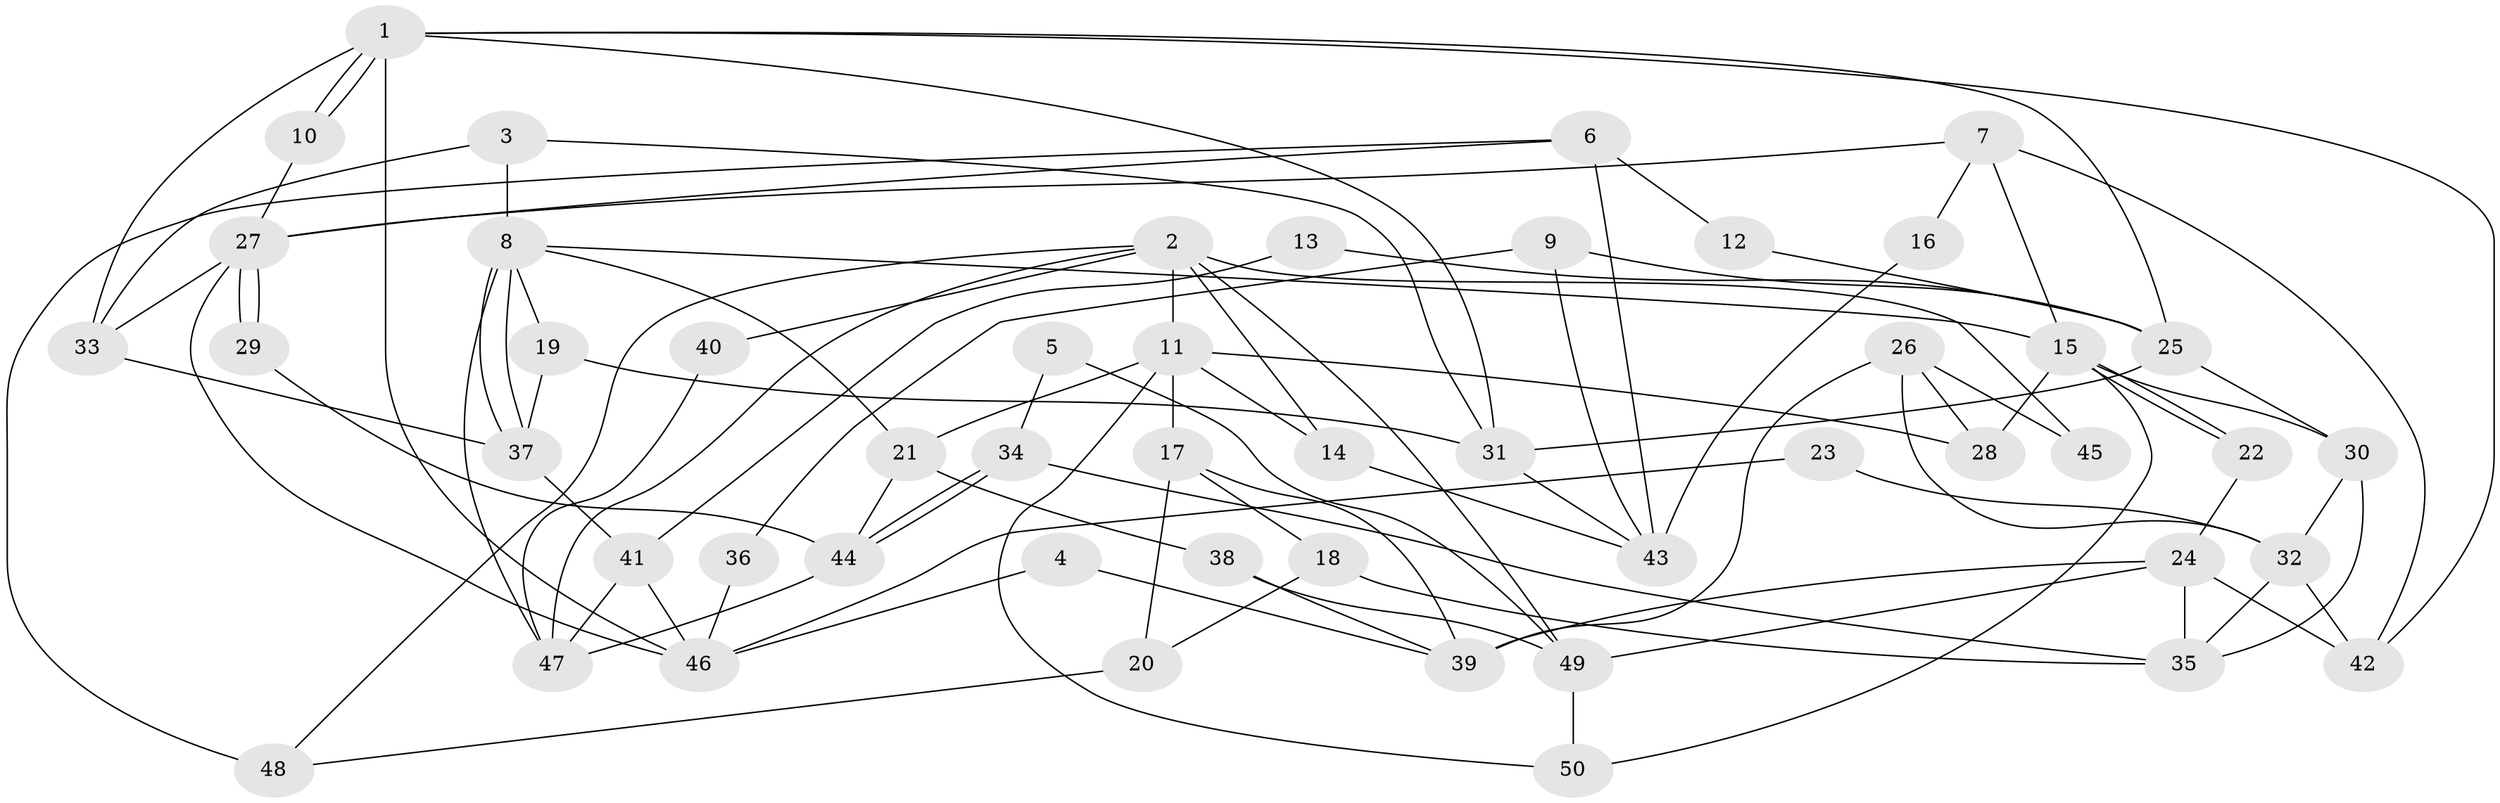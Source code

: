 // Generated by graph-tools (version 1.1) at 2025/49/03/09/25 04:49:55]
// undirected, 50 vertices, 100 edges
graph export_dot {
graph [start="1"]
  node [color=gray90,style=filled];
  1;
  2;
  3;
  4;
  5;
  6;
  7;
  8;
  9;
  10;
  11;
  12;
  13;
  14;
  15;
  16;
  17;
  18;
  19;
  20;
  21;
  22;
  23;
  24;
  25;
  26;
  27;
  28;
  29;
  30;
  31;
  32;
  33;
  34;
  35;
  36;
  37;
  38;
  39;
  40;
  41;
  42;
  43;
  44;
  45;
  46;
  47;
  48;
  49;
  50;
  1 -- 42;
  1 -- 10;
  1 -- 10;
  1 -- 25;
  1 -- 31;
  1 -- 33;
  1 -- 46;
  2 -- 11;
  2 -- 47;
  2 -- 14;
  2 -- 40;
  2 -- 45;
  2 -- 48;
  2 -- 49;
  3 -- 31;
  3 -- 33;
  3 -- 8;
  4 -- 39;
  4 -- 46;
  5 -- 49;
  5 -- 34;
  6 -- 43;
  6 -- 27;
  6 -- 12;
  6 -- 48;
  7 -- 27;
  7 -- 15;
  7 -- 16;
  7 -- 42;
  8 -- 37;
  8 -- 37;
  8 -- 15;
  8 -- 19;
  8 -- 21;
  8 -- 47;
  9 -- 43;
  9 -- 25;
  9 -- 36;
  10 -- 27;
  11 -- 50;
  11 -- 17;
  11 -- 14;
  11 -- 21;
  11 -- 28;
  12 -- 25;
  13 -- 41;
  13 -- 25;
  14 -- 43;
  15 -- 22;
  15 -- 22;
  15 -- 28;
  15 -- 30;
  15 -- 50;
  16 -- 43;
  17 -- 39;
  17 -- 18;
  17 -- 20;
  18 -- 20;
  18 -- 35;
  19 -- 37;
  19 -- 31;
  20 -- 48;
  21 -- 38;
  21 -- 44;
  22 -- 24;
  23 -- 32;
  23 -- 46;
  24 -- 35;
  24 -- 42;
  24 -- 39;
  24 -- 49;
  25 -- 31;
  25 -- 30;
  26 -- 39;
  26 -- 28;
  26 -- 32;
  26 -- 45;
  27 -- 46;
  27 -- 29;
  27 -- 29;
  27 -- 33;
  29 -- 44;
  30 -- 32;
  30 -- 35;
  31 -- 43;
  32 -- 35;
  32 -- 42;
  33 -- 37;
  34 -- 44;
  34 -- 44;
  34 -- 35;
  36 -- 46;
  37 -- 41;
  38 -- 49;
  38 -- 39;
  40 -- 47;
  41 -- 47;
  41 -- 46;
  44 -- 47;
  49 -- 50;
}
